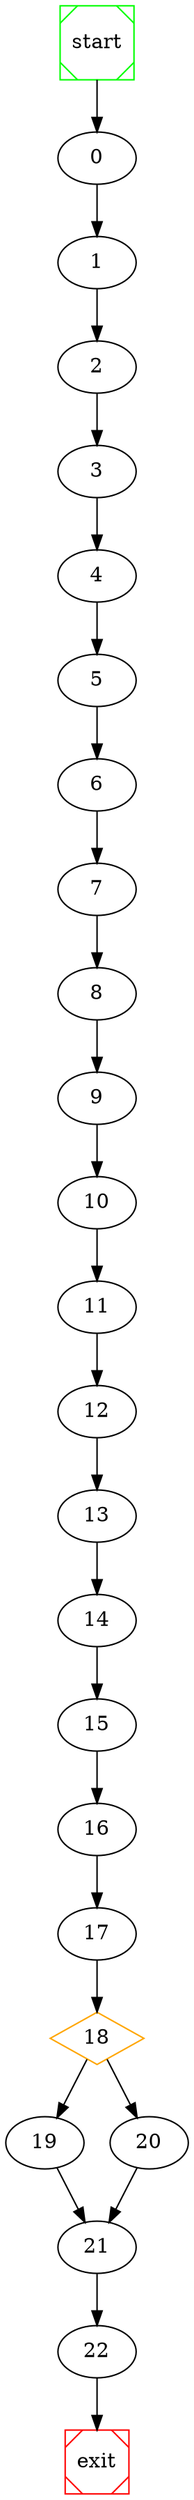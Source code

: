 # dot file created at runtime

digraph G {
	start -> 0;
	0 -> 1 ;
	1 -> 2 ;
	2 -> 3 ;
	3 -> 4 ;
	4 -> 5 ;
	5 -> 6 ;
	6 -> 7 ;
	7 -> 8 ;
	8 -> 9 ;
	9 -> 10 ;
	10 -> 11 ;
	11 -> 12 ;
	12 -> 13 ;
	13 -> 14 ;
	14 -> 15 ;
	15 -> 16 ;
	16 -> 17 ;
	18 [shape=diamond, color=orange] ;
	18 -> 19 ;
	18 -> 20 ;
	17 -> 18 ;
	19 -> 21 ;
	20 -> 21 ;
	21 -> 22 ;
	22 -> exit;

	start [shape=Msquare, color=green];
	exit [shape=Msquare, color=red];
}